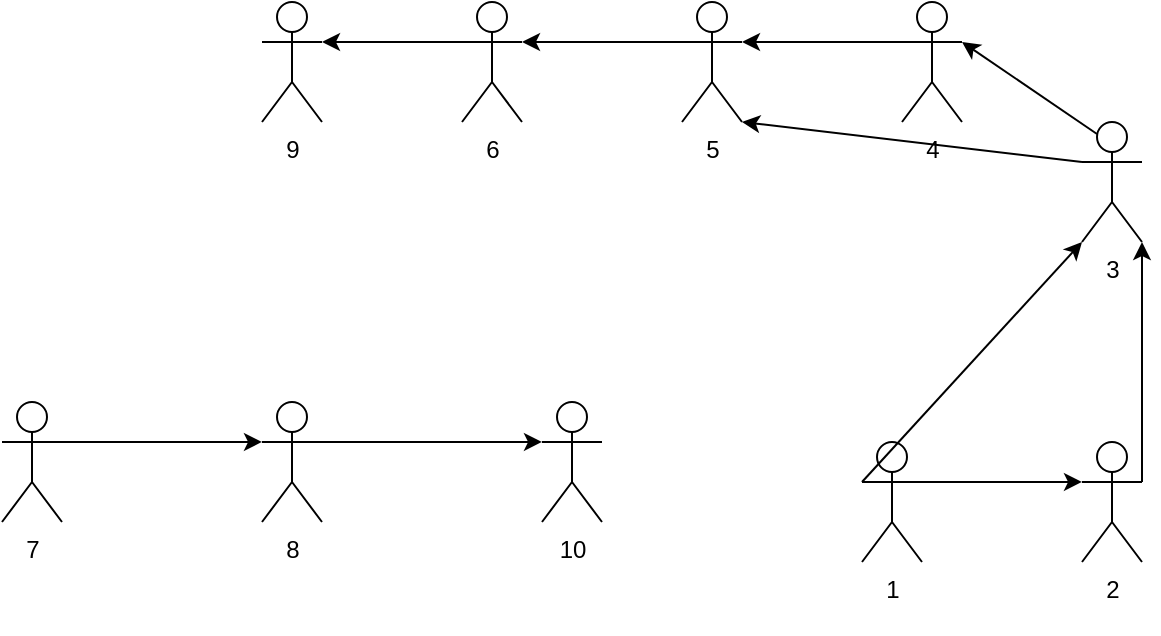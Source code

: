 <mxfile version="24.4.4" type="device" pages="3">
  <diagram name="FamiliarWith" id="LPJneqrrIybL6mw5lX5Y">
    <mxGraphModel dx="989" dy="564" grid="1" gridSize="10" guides="1" tooltips="1" connect="1" arrows="1" fold="1" page="1" pageScale="1" pageWidth="827" pageHeight="1169" math="0" shadow="0">
      <root>
        <mxCell id="0" />
        <mxCell id="1" parent="0" />
        <mxCell id="khC-dzFLD6KMgDHTmuzv-2" value="6" style="shape=umlActor;verticalLabelPosition=bottom;verticalAlign=top;html=1;outlineConnect=0;" vertex="1" parent="1">
          <mxGeometry x="320" y="290" width="30" height="60" as="geometry" />
        </mxCell>
        <mxCell id="khC-dzFLD6KMgDHTmuzv-3" value="1&lt;div&gt;&lt;br&gt;&lt;/div&gt;" style="shape=umlActor;verticalLabelPosition=bottom;verticalAlign=top;html=1;outlineConnect=0;" vertex="1" parent="1">
          <mxGeometry x="520" y="510" width="30" height="60" as="geometry" />
        </mxCell>
        <mxCell id="khC-dzFLD6KMgDHTmuzv-16" value="7" style="shape=umlActor;verticalLabelPosition=bottom;verticalAlign=top;html=1;outlineConnect=0;" vertex="1" parent="1">
          <mxGeometry x="90" y="490" width="30" height="60" as="geometry" />
        </mxCell>
        <mxCell id="khC-dzFLD6KMgDHTmuzv-17" value="8" style="shape=umlActor;verticalLabelPosition=bottom;verticalAlign=top;html=1;outlineConnect=0;" vertex="1" parent="1">
          <mxGeometry x="220" y="490" width="30" height="60" as="geometry" />
        </mxCell>
        <mxCell id="khC-dzFLD6KMgDHTmuzv-18" value="9" style="shape=umlActor;verticalLabelPosition=bottom;verticalAlign=top;html=1;outlineConnect=0;" vertex="1" parent="1">
          <mxGeometry x="220" y="290" width="30" height="60" as="geometry" />
        </mxCell>
        <mxCell id="khC-dzFLD6KMgDHTmuzv-19" value="10&lt;div&gt;&lt;br&gt;&lt;/div&gt;" style="shape=umlActor;verticalLabelPosition=bottom;verticalAlign=top;html=1;outlineConnect=0;" vertex="1" parent="1">
          <mxGeometry x="360" y="490" width="30" height="60" as="geometry" />
        </mxCell>
        <mxCell id="khC-dzFLD6KMgDHTmuzv-20" value="5" style="shape=umlActor;verticalLabelPosition=bottom;verticalAlign=top;html=1;outlineConnect=0;" vertex="1" parent="1">
          <mxGeometry x="430" y="290" width="30" height="60" as="geometry" />
        </mxCell>
        <mxCell id="khC-dzFLD6KMgDHTmuzv-21" value="4" style="shape=umlActor;verticalLabelPosition=bottom;verticalAlign=top;html=1;outlineConnect=0;" vertex="1" parent="1">
          <mxGeometry x="540" y="290" width="30" height="60" as="geometry" />
        </mxCell>
        <mxCell id="khC-dzFLD6KMgDHTmuzv-22" value="3" style="shape=umlActor;verticalLabelPosition=bottom;verticalAlign=top;html=1;outlineConnect=0;" vertex="1" parent="1">
          <mxGeometry x="630" y="350" width="30" height="60" as="geometry" />
        </mxCell>
        <mxCell id="khC-dzFLD6KMgDHTmuzv-23" value="2" style="shape=umlActor;verticalLabelPosition=bottom;verticalAlign=top;html=1;outlineConnect=0;" vertex="1" parent="1">
          <mxGeometry x="630" y="510" width="30" height="60" as="geometry" />
        </mxCell>
        <mxCell id="khC-dzFLD6KMgDHTmuzv-30" value="" style="endArrow=classic;html=1;rounded=0;exitX=1;exitY=0.333;exitDx=0;exitDy=0;exitPerimeter=0;entryX=0;entryY=0.333;entryDx=0;entryDy=0;entryPerimeter=0;" edge="1" parent="1" source="khC-dzFLD6KMgDHTmuzv-3" target="khC-dzFLD6KMgDHTmuzv-23">
          <mxGeometry width="50" height="50" relative="1" as="geometry">
            <mxPoint x="360" y="410" as="sourcePoint" />
            <mxPoint x="410" y="360" as="targetPoint" />
          </mxGeometry>
        </mxCell>
        <mxCell id="khC-dzFLD6KMgDHTmuzv-31" value="" style="endArrow=classic;html=1;rounded=0;exitX=0;exitY=0.333;exitDx=0;exitDy=0;exitPerimeter=0;entryX=0;entryY=1;entryDx=0;entryDy=0;entryPerimeter=0;" edge="1" parent="1" source="khC-dzFLD6KMgDHTmuzv-3" target="khC-dzFLD6KMgDHTmuzv-22">
          <mxGeometry width="50" height="50" relative="1" as="geometry">
            <mxPoint x="360" y="410" as="sourcePoint" />
            <mxPoint x="630" y="430" as="targetPoint" />
          </mxGeometry>
        </mxCell>
        <mxCell id="khC-dzFLD6KMgDHTmuzv-32" value="" style="endArrow=classic;html=1;rounded=0;exitX=0.25;exitY=0.1;exitDx=0;exitDy=0;exitPerimeter=0;entryX=1;entryY=0.333;entryDx=0;entryDy=0;entryPerimeter=0;" edge="1" parent="1" source="khC-dzFLD6KMgDHTmuzv-22" target="khC-dzFLD6KMgDHTmuzv-21">
          <mxGeometry width="50" height="50" relative="1" as="geometry">
            <mxPoint x="360" y="410" as="sourcePoint" />
            <mxPoint x="570" y="310" as="targetPoint" />
          </mxGeometry>
        </mxCell>
        <mxCell id="khC-dzFLD6KMgDHTmuzv-33" value="" style="endArrow=classic;html=1;rounded=0;exitX=0;exitY=0.333;exitDx=0;exitDy=0;exitPerimeter=0;entryX=1;entryY=0.333;entryDx=0;entryDy=0;entryPerimeter=0;" edge="1" parent="1" source="khC-dzFLD6KMgDHTmuzv-20" target="khC-dzFLD6KMgDHTmuzv-2">
          <mxGeometry width="50" height="50" relative="1" as="geometry">
            <mxPoint x="360" y="410" as="sourcePoint" />
            <mxPoint x="410" y="360" as="targetPoint" />
          </mxGeometry>
        </mxCell>
        <mxCell id="khC-dzFLD6KMgDHTmuzv-34" value="" style="endArrow=classic;html=1;rounded=0;exitX=0;exitY=0.333;exitDx=0;exitDy=0;exitPerimeter=0;entryX=1;entryY=0.333;entryDx=0;entryDy=0;entryPerimeter=0;" edge="1" parent="1" source="khC-dzFLD6KMgDHTmuzv-2" target="khC-dzFLD6KMgDHTmuzv-18">
          <mxGeometry width="50" height="50" relative="1" as="geometry">
            <mxPoint x="360" y="390" as="sourcePoint" />
            <mxPoint x="410" y="340" as="targetPoint" />
          </mxGeometry>
        </mxCell>
        <mxCell id="khC-dzFLD6KMgDHTmuzv-35" value="" style="endArrow=classic;html=1;rounded=0;exitX=1;exitY=0.333;exitDx=0;exitDy=0;exitPerimeter=0;entryX=0;entryY=0.333;entryDx=0;entryDy=0;entryPerimeter=0;" edge="1" parent="1" source="khC-dzFLD6KMgDHTmuzv-16" target="khC-dzFLD6KMgDHTmuzv-17">
          <mxGeometry width="50" height="50" relative="1" as="geometry">
            <mxPoint x="360" y="400" as="sourcePoint" />
            <mxPoint x="410" y="350" as="targetPoint" />
          </mxGeometry>
        </mxCell>
        <mxCell id="khC-dzFLD6KMgDHTmuzv-36" value="" style="endArrow=classic;html=1;rounded=0;exitX=1;exitY=0.333;exitDx=0;exitDy=0;exitPerimeter=0;entryX=0;entryY=0.333;entryDx=0;entryDy=0;entryPerimeter=0;" edge="1" parent="1" source="khC-dzFLD6KMgDHTmuzv-17" target="khC-dzFLD6KMgDHTmuzv-19">
          <mxGeometry width="50" height="50" relative="1" as="geometry">
            <mxPoint x="360" y="400" as="sourcePoint" />
            <mxPoint x="410" y="350" as="targetPoint" />
          </mxGeometry>
        </mxCell>
        <mxCell id="khC-dzFLD6KMgDHTmuzv-37" value="" style="endArrow=classic;html=1;rounded=0;exitX=0;exitY=0.333;exitDx=0;exitDy=0;exitPerimeter=0;entryX=1;entryY=0.333;entryDx=0;entryDy=0;entryPerimeter=0;" edge="1" parent="1" source="khC-dzFLD6KMgDHTmuzv-21" target="khC-dzFLD6KMgDHTmuzv-20">
          <mxGeometry width="50" height="50" relative="1" as="geometry">
            <mxPoint x="360" y="390" as="sourcePoint" />
            <mxPoint x="410" y="340" as="targetPoint" />
          </mxGeometry>
        </mxCell>
        <mxCell id="khC-dzFLD6KMgDHTmuzv-38" value="" style="endArrow=classic;html=1;rounded=0;entryX=1;entryY=1;entryDx=0;entryDy=0;entryPerimeter=0;exitX=0;exitY=0.333;exitDx=0;exitDy=0;exitPerimeter=0;" edge="1" parent="1" source="khC-dzFLD6KMgDHTmuzv-22" target="khC-dzFLD6KMgDHTmuzv-20">
          <mxGeometry width="50" height="50" relative="1" as="geometry">
            <mxPoint x="620" y="390" as="sourcePoint" />
            <mxPoint x="410" y="340" as="targetPoint" />
          </mxGeometry>
        </mxCell>
        <mxCell id="khC-dzFLD6KMgDHTmuzv-40" value="" style="endArrow=classic;html=1;rounded=0;exitX=1;exitY=0.333;exitDx=0;exitDy=0;exitPerimeter=0;entryX=1;entryY=1;entryDx=0;entryDy=0;entryPerimeter=0;" edge="1" parent="1" source="khC-dzFLD6KMgDHTmuzv-23" target="khC-dzFLD6KMgDHTmuzv-22">
          <mxGeometry width="50" height="50" relative="1" as="geometry">
            <mxPoint x="470" y="420" as="sourcePoint" />
            <mxPoint x="520" y="370" as="targetPoint" />
          </mxGeometry>
        </mxCell>
      </root>
    </mxGraphModel>
  </diagram>
  <diagram id="cF9cFzMChkWkMa5J48J8" name="WrittenBy">
    <mxGraphModel dx="1509" dy="861" grid="1" gridSize="10" guides="1" tooltips="1" connect="1" arrows="1" fold="1" page="1" pageScale="1" pageWidth="827" pageHeight="1169" math="0" shadow="0">
      <root>
        <mxCell id="0" />
        <mxCell id="1" parent="0" />
        <mxCell id="0qOv14HEgtECKLEEmd5N-1" value="Война и мир" style="sketch=0;pointerEvents=1;shadow=0;dashed=0;html=1;strokeColor=none;fillColor=#505050;labelPosition=center;verticalLabelPosition=bottom;verticalAlign=top;outlineConnect=0;align=center;shape=mxgraph.office.concepts.book_journal;" vertex="1" parent="1">
          <mxGeometry x="100" y="60" width="41" height="49" as="geometry" />
        </mxCell>
        <mxCell id="0qOv14HEgtECKLEEmd5N-2" value="Преступление и наказание" style="sketch=0;pointerEvents=1;shadow=0;dashed=0;html=1;strokeColor=none;fillColor=#505050;labelPosition=center;verticalLabelPosition=bottom;verticalAlign=top;outlineConnect=0;align=center;shape=mxgraph.office.concepts.book_journal;" vertex="1" parent="1">
          <mxGeometry x="330" y="231" width="41" height="49" as="geometry" />
        </mxCell>
        <mxCell id="0qOv14HEgtECKLEEmd5N-3" value="Евгений Онегин" style="sketch=0;pointerEvents=1;shadow=0;dashed=0;html=1;strokeColor=none;fillColor=#505050;labelPosition=center;verticalLabelPosition=bottom;verticalAlign=top;outlineConnect=0;align=center;shape=mxgraph.office.concepts.book_journal;" vertex="1" parent="1">
          <mxGeometry x="730" y="180" width="41" height="49" as="geometry" />
        </mxCell>
        <mxCell id="0qOv14HEgtECKLEEmd5N-4" value="Мертвые души" style="sketch=0;pointerEvents=1;shadow=0;dashed=0;html=1;strokeColor=none;fillColor=#505050;labelPosition=center;verticalLabelPosition=bottom;verticalAlign=top;outlineConnect=0;align=center;shape=mxgraph.office.concepts.book_journal;" vertex="1" parent="1">
          <mxGeometry x="534.5" y="30" width="41" height="49" as="geometry" />
        </mxCell>
        <mxCell id="0qOv14HEgtECKLEEmd5N-5" value="Дама с собачкой" style="sketch=0;pointerEvents=1;shadow=0;dashed=0;html=1;strokeColor=none;fillColor=#505050;labelPosition=center;verticalLabelPosition=bottom;verticalAlign=top;outlineConnect=0;align=center;shape=mxgraph.office.concepts.book_journal;" vertex="1" parent="1">
          <mxGeometry x="694.5" y="50" width="41" height="49" as="geometry" />
        </mxCell>
        <mxCell id="0qOv14HEgtECKLEEmd5N-6" value="Отцы и дети" style="sketch=0;pointerEvents=1;shadow=0;dashed=0;html=1;strokeColor=none;fillColor=#505050;labelPosition=center;verticalLabelPosition=bottom;verticalAlign=top;outlineConnect=0;align=center;shape=mxgraph.office.concepts.book_journal;" vertex="1" parent="1">
          <mxGeometry x="300" y="370" width="41" height="49" as="geometry" />
        </mxCell>
        <mxCell id="0qOv14HEgtECKLEEmd5N-7" value="Фауст" style="sketch=0;pointerEvents=1;shadow=0;dashed=0;html=1;strokeColor=none;fillColor=#505050;labelPosition=center;verticalLabelPosition=bottom;verticalAlign=top;outlineConnect=0;align=center;shape=mxgraph.office.concepts.book_journal;" vertex="1" parent="1">
          <mxGeometry x="169" y="460" width="41" height="49" as="geometry" />
        </mxCell>
        <mxCell id="0qOv14HEgtECKLEEmd5N-8" value="Гамлет" style="sketch=0;pointerEvents=1;shadow=0;dashed=0;html=1;strokeColor=none;fillColor=#505050;labelPosition=center;verticalLabelPosition=bottom;verticalAlign=top;outlineConnect=0;align=center;shape=mxgraph.office.concepts.book_journal;" vertex="1" parent="1">
          <mxGeometry x="499" y="460" width="41" height="49" as="geometry" />
        </mxCell>
        <mxCell id="0qOv14HEgtECKLEEmd5N-9" value="Обломов" style="sketch=0;pointerEvents=1;shadow=0;dashed=0;html=1;strokeColor=none;fillColor=#505050;labelPosition=center;verticalLabelPosition=bottom;verticalAlign=top;outlineConnect=0;align=center;shape=mxgraph.office.concepts.book_journal;" vertex="1" parent="1">
          <mxGeometry x="378.5" y="460" width="41" height="49" as="geometry" />
        </mxCell>
        <mxCell id="0qOv14HEgtECKLEEmd5N-10" value="Отелло" style="sketch=0;pointerEvents=1;shadow=0;dashed=0;html=1;strokeColor=none;fillColor=#505050;labelPosition=center;verticalLabelPosition=bottom;verticalAlign=top;outlineConnect=0;align=center;shape=mxgraph.office.concepts.book_journal;" vertex="1" parent="1">
          <mxGeometry x="620" y="460" width="41" height="49" as="geometry" />
        </mxCell>
        <mxCell id="OFsPEYNas1A8sSMuJfYS-11" style="edgeStyle=orthogonalEdgeStyle;rounded=0;orthogonalLoop=1;jettySize=auto;html=1;" edge="1" parent="1" source="OFsPEYNas1A8sSMuJfYS-1" target="0qOv14HEgtECKLEEmd5N-1">
          <mxGeometry relative="1" as="geometry" />
        </mxCell>
        <mxCell id="OFsPEYNas1A8sSMuJfYS-1" value="1&lt;div&gt;&lt;br&gt;&lt;/div&gt;" style="shape=umlActor;verticalLabelPosition=bottom;verticalAlign=top;html=1;outlineConnect=0;" vertex="1" parent="1">
          <mxGeometry x="161" y="210" width="30" height="60" as="geometry" />
        </mxCell>
        <mxCell id="OFsPEYNas1A8sSMuJfYS-12" style="edgeStyle=orthogonalEdgeStyle;rounded=0;orthogonalLoop=1;jettySize=auto;html=1;exitX=0.5;exitY=0;exitDx=0;exitDy=0;exitPerimeter=0;" edge="1" parent="1" source="OFsPEYNas1A8sSMuJfYS-2" target="0qOv14HEgtECKLEEmd5N-2">
          <mxGeometry relative="1" as="geometry" />
        </mxCell>
        <mxCell id="OFsPEYNas1A8sSMuJfYS-2" value="2" style="shape=umlActor;verticalLabelPosition=bottom;verticalAlign=top;html=1;outlineConnect=0;" vertex="1" parent="1">
          <mxGeometry x="191" y="330" width="30" height="60" as="geometry" />
        </mxCell>
        <mxCell id="OFsPEYNas1A8sSMuJfYS-13" style="edgeStyle=orthogonalEdgeStyle;rounded=0;orthogonalLoop=1;jettySize=auto;html=1;" edge="1" parent="1" source="OFsPEYNas1A8sSMuJfYS-3" target="0qOv14HEgtECKLEEmd5N-3">
          <mxGeometry relative="1" as="geometry" />
        </mxCell>
        <mxCell id="OFsPEYNas1A8sSMuJfYS-3" value="3" style="shape=umlActor;verticalLabelPosition=bottom;verticalAlign=top;html=1;outlineConnect=0;" vertex="1" parent="1">
          <mxGeometry x="450" y="270" width="30" height="60" as="geometry" />
        </mxCell>
        <mxCell id="OFsPEYNas1A8sSMuJfYS-15" style="edgeStyle=orthogonalEdgeStyle;rounded=0;orthogonalLoop=1;jettySize=auto;html=1;" edge="1" parent="1" source="OFsPEYNas1A8sSMuJfYS-4" target="0qOv14HEgtECKLEEmd5N-4">
          <mxGeometry relative="1" as="geometry" />
        </mxCell>
        <mxCell id="OFsPEYNas1A8sSMuJfYS-4" value="4" style="shape=umlActor;verticalLabelPosition=bottom;verticalAlign=top;html=1;outlineConnect=0;" vertex="1" parent="1">
          <mxGeometry x="545.5" y="220" width="30" height="60" as="geometry" />
        </mxCell>
        <mxCell id="OFsPEYNas1A8sSMuJfYS-17" style="edgeStyle=orthogonalEdgeStyle;rounded=0;orthogonalLoop=1;jettySize=auto;html=1;" edge="1" parent="1" source="OFsPEYNas1A8sSMuJfYS-5" target="0qOv14HEgtECKLEEmd5N-5">
          <mxGeometry relative="1" as="geometry" />
        </mxCell>
        <mxCell id="OFsPEYNas1A8sSMuJfYS-5" value="5" style="shape=umlActor;verticalLabelPosition=bottom;verticalAlign=top;html=1;outlineConnect=0;" vertex="1" parent="1">
          <mxGeometry x="480" y="120" width="30" height="60" as="geometry" />
        </mxCell>
        <mxCell id="OFsPEYNas1A8sSMuJfYS-18" style="edgeStyle=orthogonalEdgeStyle;rounded=0;orthogonalLoop=1;jettySize=auto;html=1;" edge="1" parent="1" source="OFsPEYNas1A8sSMuJfYS-6" target="0qOv14HEgtECKLEEmd5N-6">
          <mxGeometry relative="1" as="geometry" />
        </mxCell>
        <mxCell id="OFsPEYNas1A8sSMuJfYS-22" style="edgeStyle=orthogonalEdgeStyle;rounded=0;orthogonalLoop=1;jettySize=auto;html=1;" edge="1" parent="1" source="OFsPEYNas1A8sSMuJfYS-6" target="0qOv14HEgtECKLEEmd5N-9">
          <mxGeometry relative="1" as="geometry" />
        </mxCell>
        <mxCell id="OFsPEYNas1A8sSMuJfYS-6" value="6" style="shape=umlActor;verticalLabelPosition=bottom;verticalAlign=top;html=1;outlineConnect=0;" vertex="1" parent="1">
          <mxGeometry x="210" y="109" width="30" height="60" as="geometry" />
        </mxCell>
        <mxCell id="OFsPEYNas1A8sSMuJfYS-20" style="edgeStyle=orthogonalEdgeStyle;rounded=0;orthogonalLoop=1;jettySize=auto;html=1;" edge="1" parent="1" source="OFsPEYNas1A8sSMuJfYS-7" target="0qOv14HEgtECKLEEmd5N-7">
          <mxGeometry relative="1" as="geometry" />
        </mxCell>
        <mxCell id="OFsPEYNas1A8sSMuJfYS-7" value="7" style="shape=umlActor;verticalLabelPosition=bottom;verticalAlign=top;html=1;outlineConnect=0;" vertex="1" parent="1">
          <mxGeometry x="125.5" y="320" width="30" height="60" as="geometry" />
        </mxCell>
        <mxCell id="OFsPEYNas1A8sSMuJfYS-21" style="edgeStyle=orthogonalEdgeStyle;rounded=0;orthogonalLoop=1;jettySize=auto;html=1;" edge="1" parent="1" source="OFsPEYNas1A8sSMuJfYS-8" target="0qOv14HEgtECKLEEmd5N-8">
          <mxGeometry relative="1" as="geometry" />
        </mxCell>
        <mxCell id="OFsPEYNas1A8sSMuJfYS-23" style="edgeStyle=orthogonalEdgeStyle;rounded=0;orthogonalLoop=1;jettySize=auto;html=1;" edge="1" parent="1" source="OFsPEYNas1A8sSMuJfYS-8" target="0qOv14HEgtECKLEEmd5N-10">
          <mxGeometry relative="1" as="geometry" />
        </mxCell>
        <mxCell id="OFsPEYNas1A8sSMuJfYS-8" value="8" style="shape=umlActor;verticalLabelPosition=bottom;verticalAlign=top;html=1;outlineConnect=0;" vertex="1" parent="1">
          <mxGeometry x="735.5" y="310" width="30" height="60" as="geometry" />
        </mxCell>
      </root>
    </mxGraphModel>
  </diagram>
  <diagram id="rXSfiyf-kxbbR44P8vvt" name="PublishedBy">
    <mxGraphModel dx="1434" dy="818" grid="1" gridSize="10" guides="1" tooltips="1" connect="1" arrows="1" fold="1" page="1" pageScale="1" pageWidth="827" pageHeight="1169" math="0" shadow="0">
      <root>
        <mxCell id="0" />
        <mxCell id="1" parent="0" />
        <mxCell id="dHDpW32oKJnnuBzGvd1V-1" value="Отцы и дети" style="sketch=0;pointerEvents=1;shadow=0;dashed=0;html=1;strokeColor=none;fillColor=#505050;labelPosition=center;verticalLabelPosition=bottom;verticalAlign=top;outlineConnect=0;align=center;shape=mxgraph.office.concepts.book_journal;" vertex="1" parent="1">
          <mxGeometry x="370" y="339" width="41" height="49" as="geometry" />
        </mxCell>
        <mxCell id="dHDpW32oKJnnuBzGvd1V-2" value="Фауст" style="sketch=0;pointerEvents=1;shadow=0;dashed=0;html=1;strokeColor=none;fillColor=#505050;labelPosition=center;verticalLabelPosition=bottom;verticalAlign=top;outlineConnect=0;align=center;shape=mxgraph.office.concepts.book_journal;" vertex="1" parent="1">
          <mxGeometry x="75.5" y="100" width="41" height="49" as="geometry" />
        </mxCell>
        <mxCell id="dHDpW32oKJnnuBzGvd1V-3" value="Гамлет" style="sketch=0;pointerEvents=1;shadow=0;dashed=0;html=1;strokeColor=none;fillColor=#505050;labelPosition=center;verticalLabelPosition=bottom;verticalAlign=top;outlineConnect=0;align=center;shape=mxgraph.office.concepts.book_journal;" vertex="1" parent="1">
          <mxGeometry x="581" y="120" width="41" height="49" as="geometry" />
        </mxCell>
        <mxCell id="dHDpW32oKJnnuBzGvd1V-4" value="Обломов" style="sketch=0;pointerEvents=1;shadow=0;dashed=0;html=1;strokeColor=none;fillColor=#505050;labelPosition=center;verticalLabelPosition=bottom;verticalAlign=top;outlineConnect=0;align=center;shape=mxgraph.office.concepts.book_journal;" vertex="1" parent="1">
          <mxGeometry x="458.5" y="90" width="41" height="49" as="geometry" />
        </mxCell>
        <mxCell id="dHDpW32oKJnnuBzGvd1V-5" value="Отелло" style="sketch=0;pointerEvents=1;shadow=0;dashed=0;html=1;strokeColor=none;fillColor=#505050;labelPosition=center;verticalLabelPosition=bottom;verticalAlign=top;outlineConnect=0;align=center;shape=mxgraph.office.concepts.book_journal;" vertex="1" parent="1">
          <mxGeometry x="740" y="131" width="41" height="49" as="geometry" />
        </mxCell>
        <mxCell id="2D7UtMclmpxaxn6z0egb-1" value="Война и мир" style="sketch=0;pointerEvents=1;shadow=0;dashed=0;html=1;strokeColor=none;fillColor=#505050;labelPosition=center;verticalLabelPosition=bottom;verticalAlign=top;outlineConnect=0;align=center;shape=mxgraph.office.concepts.book_journal;" vertex="1" parent="1">
          <mxGeometry x="160" y="180" width="41" height="49" as="geometry" />
        </mxCell>
        <mxCell id="2D7UtMclmpxaxn6z0egb-2" value="Преступление и наказание" style="sketch=0;pointerEvents=1;shadow=0;dashed=0;html=1;strokeColor=none;fillColor=#505050;labelPosition=center;verticalLabelPosition=bottom;verticalAlign=top;outlineConnect=0;align=center;shape=mxgraph.office.concepts.book_journal;" vertex="1" parent="1">
          <mxGeometry x="240" y="82" width="41" height="49" as="geometry" />
        </mxCell>
        <mxCell id="2D7UtMclmpxaxn6z0egb-3" value="Евгений Онегин" style="sketch=0;pointerEvents=1;shadow=0;dashed=0;html=1;strokeColor=none;fillColor=#505050;labelPosition=center;verticalLabelPosition=bottom;verticalAlign=top;outlineConnect=0;align=center;shape=mxgraph.office.concepts.book_journal;" vertex="1" parent="1">
          <mxGeometry x="510" y="180" width="41" height="49" as="geometry" />
        </mxCell>
        <mxCell id="2D7UtMclmpxaxn6z0egb-4" value="Мертвые души" style="sketch=0;pointerEvents=1;shadow=0;dashed=0;html=1;strokeColor=none;fillColor=#505050;labelPosition=center;verticalLabelPosition=bottom;verticalAlign=top;outlineConnect=0;align=center;shape=mxgraph.office.concepts.book_journal;" vertex="1" parent="1">
          <mxGeometry x="690" y="456" width="41" height="49" as="geometry" />
        </mxCell>
        <mxCell id="2D7UtMclmpxaxn6z0egb-5" value="Дама с собачкой" style="sketch=0;pointerEvents=1;shadow=0;dashed=0;html=1;strokeColor=none;fillColor=#505050;labelPosition=center;verticalLabelPosition=bottom;verticalAlign=top;outlineConnect=0;align=center;shape=mxgraph.office.concepts.book_journal;" vertex="1" parent="1">
          <mxGeometry x="770" y="530" width="41" height="49" as="geometry" />
        </mxCell>
        <mxCell id="2D7UtMclmpxaxn6z0egb-17" style="edgeStyle=orthogonalEdgeStyle;rounded=0;orthogonalLoop=1;jettySize=auto;html=1;" edge="1" parent="1" source="2D7UtMclmpxaxn6z0egb-6" target="2D7UtMclmpxaxn6z0egb-1">
          <mxGeometry relative="1" as="geometry" />
        </mxCell>
        <mxCell id="2D7UtMclmpxaxn6z0egb-6" value="Эксмо" style="shape=image;html=1;verticalAlign=top;verticalLabelPosition=bottom;labelBackgroundColor=#ffffff;imageAspect=0;aspect=fixed;image=https://cdn0.iconfinder.com/data/icons/logos-microsoft-office-365/128/Microsoft_Office-03-128.png" vertex="1" parent="1">
          <mxGeometry x="31.5" y="240" width="48" height="48" as="geometry" />
        </mxCell>
        <mxCell id="2D7UtMclmpxaxn6z0egb-18" style="edgeStyle=orthogonalEdgeStyle;rounded=0;orthogonalLoop=1;jettySize=auto;html=1;" edge="1" parent="1" source="2D7UtMclmpxaxn6z0egb-8" target="2D7UtMclmpxaxn6z0egb-2">
          <mxGeometry relative="1" as="geometry" />
        </mxCell>
        <mxCell id="2D7UtMclmpxaxn6z0egb-8" value="АСТ" style="shape=image;html=1;verticalAlign=top;verticalLabelPosition=bottom;labelBackgroundColor=#ffffff;imageAspect=0;aspect=fixed;image=https://cdn0.iconfinder.com/data/icons/logos-microsoft-office-365/128/Microsoft_Office-03-128.png" vertex="1" parent="1">
          <mxGeometry x="153" y="500" width="48" height="48" as="geometry" />
        </mxCell>
        <mxCell id="2D7UtMclmpxaxn6z0egb-19" style="edgeStyle=orthogonalEdgeStyle;rounded=0;orthogonalLoop=1;jettySize=auto;html=1;" edge="1" parent="1" source="2D7UtMclmpxaxn6z0egb-9" target="2D7UtMclmpxaxn6z0egb-3">
          <mxGeometry relative="1" as="geometry" />
        </mxCell>
        <mxCell id="2D7UtMclmpxaxn6z0egb-9" value="АСТ2" style="shape=image;html=1;verticalAlign=top;verticalLabelPosition=bottom;labelBackgroundColor=#ffffff;imageAspect=0;aspect=fixed;image=https://cdn0.iconfinder.com/data/icons/logos-microsoft-office-365/128/Microsoft_Office-03-128.png" vertex="1" parent="1">
          <mxGeometry x="488" y="500" width="48" height="48" as="geometry" />
        </mxCell>
        <mxCell id="2D7UtMclmpxaxn6z0egb-20" style="edgeStyle=orthogonalEdgeStyle;rounded=0;orthogonalLoop=1;jettySize=auto;html=1;" edge="1" parent="1" source="2D7UtMclmpxaxn6z0egb-10" target="2D7UtMclmpxaxn6z0egb-4">
          <mxGeometry relative="1" as="geometry" />
        </mxCell>
        <mxCell id="2D7UtMclmpxaxn6z0egb-10" value="Рипол" style="shape=image;html=1;verticalAlign=top;verticalLabelPosition=bottom;labelBackgroundColor=#ffffff;imageAspect=0;aspect=fixed;image=https://cdn0.iconfinder.com/data/icons/logos-microsoft-office-365/128/Microsoft_Office-03-128.png" vertex="1" parent="1">
          <mxGeometry x="330" y="110" width="48" height="48" as="geometry" />
        </mxCell>
        <mxCell id="2D7UtMclmpxaxn6z0egb-21" style="edgeStyle=orthogonalEdgeStyle;rounded=0;orthogonalLoop=1;jettySize=auto;html=1;" edge="1" parent="1" source="2D7UtMclmpxaxn6z0egb-11" target="2D7UtMclmpxaxn6z0egb-5">
          <mxGeometry relative="1" as="geometry" />
        </mxCell>
        <mxCell id="2D7UtMclmpxaxn6z0egb-11" value="Просвещение" style="shape=image;html=1;verticalAlign=top;verticalLabelPosition=bottom;labelBackgroundColor=#ffffff;imageAspect=0;aspect=fixed;image=https://cdn0.iconfinder.com/data/icons/logos-microsoft-office-365/128/Microsoft_Office-03-128.png" vertex="1" parent="1">
          <mxGeometry x="600" y="340" width="48" height="48" as="geometry" />
        </mxCell>
        <mxCell id="2D7UtMclmpxaxn6z0egb-26" style="edgeStyle=orthogonalEdgeStyle;rounded=0;orthogonalLoop=1;jettySize=auto;html=1;" edge="1" parent="1" source="2D7UtMclmpxaxn6z0egb-12" target="dHDpW32oKJnnuBzGvd1V-2">
          <mxGeometry relative="1" as="geometry" />
        </mxCell>
        <mxCell id="2D7UtMclmpxaxn6z0egb-12" value="Питер" style="shape=image;html=1;verticalAlign=top;verticalLabelPosition=bottom;labelBackgroundColor=#ffffff;imageAspect=0;aspect=fixed;image=https://cdn0.iconfinder.com/data/icons/logos-microsoft-office-365/128/Microsoft_Office-03-128.png" vertex="1" parent="1">
          <mxGeometry x="140" y="360" width="48" height="48" as="geometry" />
        </mxCell>
        <mxCell id="2D7UtMclmpxaxn6z0egb-25" style="edgeStyle=orthogonalEdgeStyle;rounded=0;orthogonalLoop=1;jettySize=auto;html=1;" edge="1" parent="1" source="2D7UtMclmpxaxn6z0egb-13" target="dHDpW32oKJnnuBzGvd1V-1">
          <mxGeometry relative="1" as="geometry" />
        </mxCell>
        <mxCell id="2D7UtMclmpxaxn6z0egb-13" value="Вильямс" style="shape=image;html=1;verticalAlign=top;verticalLabelPosition=bottom;labelBackgroundColor=#ffffff;imageAspect=0;aspect=fixed;image=https://cdn0.iconfinder.com/data/icons/logos-microsoft-office-365/128/Microsoft_Office-03-128.png" vertex="1" parent="1">
          <mxGeometry x="652" y="192" width="48" height="48" as="geometry" />
        </mxCell>
        <mxCell id="2D7UtMclmpxaxn6z0egb-24" style="edgeStyle=orthogonalEdgeStyle;rounded=0;orthogonalLoop=1;jettySize=auto;html=1;" edge="1" parent="1" source="2D7UtMclmpxaxn6z0egb-14" target="dHDpW32oKJnnuBzGvd1V-4">
          <mxGeometry relative="1" as="geometry" />
        </mxCell>
        <mxCell id="2D7UtMclmpxaxn6z0egb-14" value="Палея" style="shape=image;html=1;verticalAlign=top;verticalLabelPosition=bottom;labelBackgroundColor=#ffffff;imageAspect=0;aspect=fixed;image=https://cdn0.iconfinder.com/data/icons/logos-microsoft-office-365/128/Microsoft_Office-03-128.png" vertex="1" parent="1">
          <mxGeometry x="236.5" y="240" width="48" height="48" as="geometry" />
        </mxCell>
        <mxCell id="2D7UtMclmpxaxn6z0egb-23" style="edgeStyle=orthogonalEdgeStyle;rounded=0;orthogonalLoop=1;jettySize=auto;html=1;" edge="1" parent="1" source="2D7UtMclmpxaxn6z0egb-15" target="dHDpW32oKJnnuBzGvd1V-3">
          <mxGeometry relative="1" as="geometry" />
        </mxCell>
        <mxCell id="2D7UtMclmpxaxn6z0egb-15" value="Амфора" style="shape=image;html=1;verticalAlign=top;verticalLabelPosition=bottom;labelBackgroundColor=#ffffff;imageAspect=0;aspect=fixed;image=https://cdn0.iconfinder.com/data/icons/logos-microsoft-office-365/128/Microsoft_Office-03-128.png" vertex="1" parent="1">
          <mxGeometry x="440" y="370" width="48" height="48" as="geometry" />
        </mxCell>
        <mxCell id="2D7UtMclmpxaxn6z0egb-22" style="edgeStyle=orthogonalEdgeStyle;rounded=0;orthogonalLoop=1;jettySize=auto;html=1;" edge="1" parent="1" source="2D7UtMclmpxaxn6z0egb-16" target="dHDpW32oKJnnuBzGvd1V-5">
          <mxGeometry relative="1" as="geometry" />
        </mxCell>
        <mxCell id="2D7UtMclmpxaxn6z0egb-16" value="Молодая гвардия" style="shape=image;html=1;verticalAlign=top;verticalLabelPosition=bottom;labelBackgroundColor=#ffffff;imageAspect=0;aspect=fixed;image=https://cdn0.iconfinder.com/data/icons/logos-microsoft-office-365/128/Microsoft_Office-03-128.png" vertex="1" parent="1">
          <mxGeometry x="270" y="428" width="48" height="48" as="geometry" />
        </mxCell>
      </root>
    </mxGraphModel>
  </diagram>
</mxfile>
